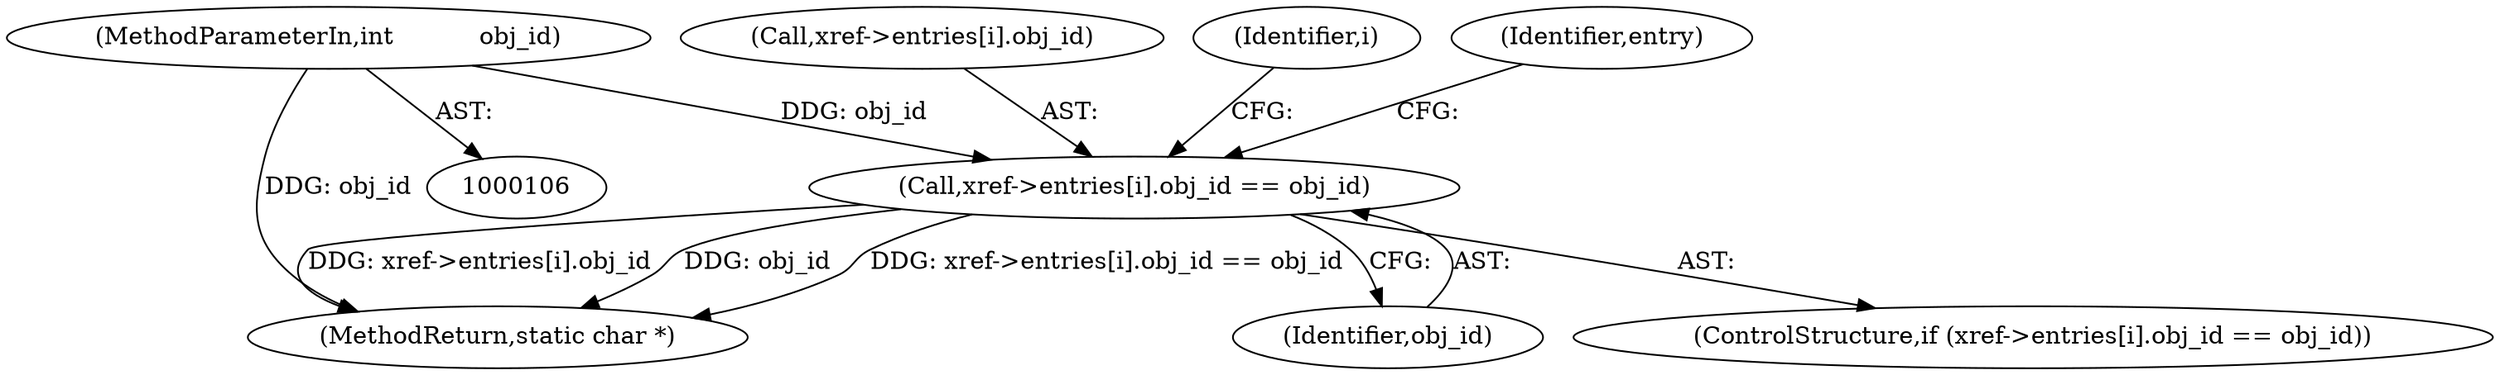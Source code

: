 digraph "0_pdfresurrect_0c4120fffa3dffe97b95c486a120eded82afe8a6_3@array" {
"1000159" [label="(Call,xref->entries[i].obj_id == obj_id)"];
"1000108" [label="(MethodParameterIn,int           obj_id)"];
"1000327" [label="(MethodReturn,static char *)"];
"1000167" [label="(Identifier,obj_id)"];
"1000160" [label="(Call,xref->entries[i].obj_id)"];
"1000159" [label="(Call,xref->entries[i].obj_id == obj_id)"];
"1000157" [label="(Identifier,i)"];
"1000108" [label="(MethodParameterIn,int           obj_id)"];
"1000158" [label="(ControlStructure,if (xref->entries[i].obj_id == obj_id))"];
"1000170" [label="(Identifier,entry)"];
"1000159" -> "1000158"  [label="AST: "];
"1000159" -> "1000167"  [label="CFG: "];
"1000160" -> "1000159"  [label="AST: "];
"1000167" -> "1000159"  [label="AST: "];
"1000170" -> "1000159"  [label="CFG: "];
"1000157" -> "1000159"  [label="CFG: "];
"1000159" -> "1000327"  [label="DDG: xref->entries[i].obj_id == obj_id"];
"1000159" -> "1000327"  [label="DDG: xref->entries[i].obj_id"];
"1000159" -> "1000327"  [label="DDG: obj_id"];
"1000108" -> "1000159"  [label="DDG: obj_id"];
"1000108" -> "1000106"  [label="AST: "];
"1000108" -> "1000327"  [label="DDG: obj_id"];
}
